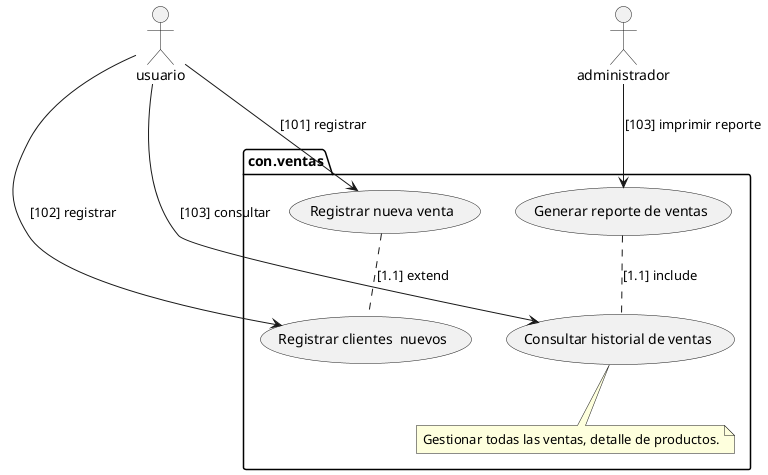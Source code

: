 @startuml
actor "usuario" as cli
actor "administrador" as adm
package "con.ventas" {
note "Gestionar todas las ventas, detalle de productos." as N1

    usecase "Registrar nueva venta" as rv
    usecase "Registrar clientes  nuevos" as clientes
    usecase "Consultar historial de ventas" as hventas
    usecase "Generar reporte de ventas" as reportV

    hventas ..N1
    rv .. clientes :[1.1] extend
    reportV .. hventas : [1.1] include
}
cli --> clientes : [102] registrar
cli --> rv : [101] registrar
cli --> hventas : [103] consultar
adm --> reportV : [103] imprimir reporte
@enduml
